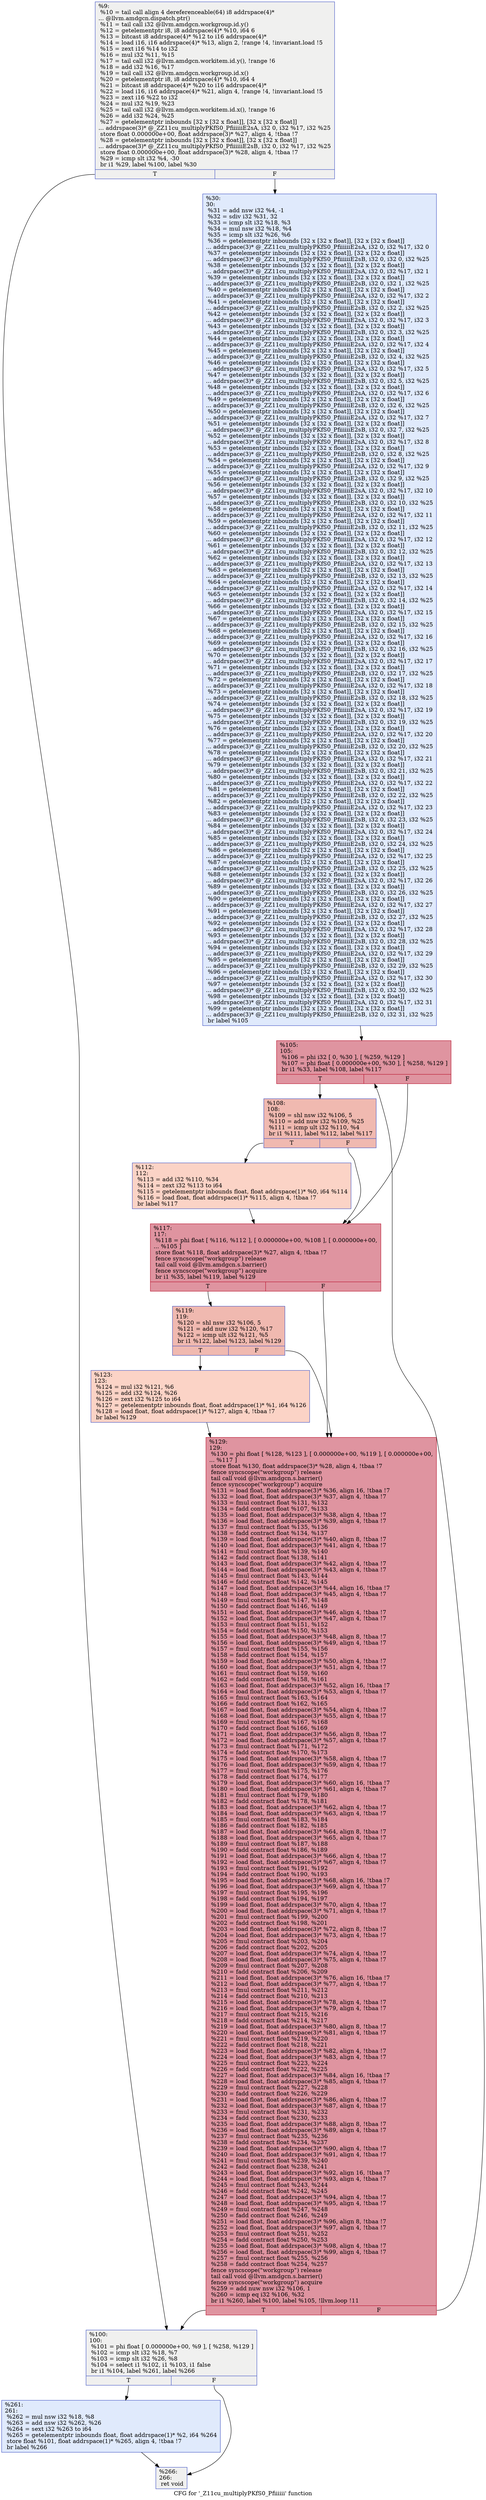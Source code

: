 digraph "CFG for '_Z11cu_multiplyPKfS0_Pfiiiiii' function" {
	label="CFG for '_Z11cu_multiplyPKfS0_Pfiiiiii' function";

	Node0x5124a00 [shape=record,color="#3d50c3ff", style=filled, fillcolor="#dedcdb70",label="{%9:\l  %10 = tail call align 4 dereferenceable(64) i8 addrspace(4)*\l... @llvm.amdgcn.dispatch.ptr()\l  %11 = tail call i32 @llvm.amdgcn.workgroup.id.y()\l  %12 = getelementptr i8, i8 addrspace(4)* %10, i64 6\l  %13 = bitcast i8 addrspace(4)* %12 to i16 addrspace(4)*\l  %14 = load i16, i16 addrspace(4)* %13, align 2, !range !4, !invariant.load !5\l  %15 = zext i16 %14 to i32\l  %16 = mul i32 %11, %15\l  %17 = tail call i32 @llvm.amdgcn.workitem.id.y(), !range !6\l  %18 = add i32 %16, %17\l  %19 = tail call i32 @llvm.amdgcn.workgroup.id.x()\l  %20 = getelementptr i8, i8 addrspace(4)* %10, i64 4\l  %21 = bitcast i8 addrspace(4)* %20 to i16 addrspace(4)*\l  %22 = load i16, i16 addrspace(4)* %21, align 4, !range !4, !invariant.load !5\l  %23 = zext i16 %22 to i32\l  %24 = mul i32 %19, %23\l  %25 = tail call i32 @llvm.amdgcn.workitem.id.x(), !range !6\l  %26 = add i32 %24, %25\l  %27 = getelementptr inbounds [32 x [32 x float]], [32 x [32 x float]]\l... addrspace(3)* @_ZZ11cu_multiplyPKfS0_PfiiiiiiE2sA, i32 0, i32 %17, i32 %25\l  store float 0.000000e+00, float addrspace(3)* %27, align 4, !tbaa !7\l  %28 = getelementptr inbounds [32 x [32 x float]], [32 x [32 x float]]\l... addrspace(3)* @_ZZ11cu_multiplyPKfS0_PfiiiiiiE2sB, i32 0, i32 %17, i32 %25\l  store float 0.000000e+00, float addrspace(3)* %28, align 4, !tbaa !7\l  %29 = icmp slt i32 %4, -30\l  br i1 %29, label %100, label %30\l|{<s0>T|<s1>F}}"];
	Node0x5124a00:s0 -> Node0x5129680;
	Node0x5124a00:s1 -> Node0x5129f20;
	Node0x5129f20 [shape=record,color="#3d50c3ff", style=filled, fillcolor="#b9d0f970",label="{%30:\l30:                                               \l  %31 = add nsw i32 %4, -1\l  %32 = sdiv i32 %31, 32\l  %33 = icmp slt i32 %18, %3\l  %34 = mul nsw i32 %18, %4\l  %35 = icmp slt i32 %26, %6\l  %36 = getelementptr inbounds [32 x [32 x float]], [32 x [32 x float]]\l... addrspace(3)* @_ZZ11cu_multiplyPKfS0_PfiiiiiiE2sA, i32 0, i32 %17, i32 0\l  %37 = getelementptr inbounds [32 x [32 x float]], [32 x [32 x float]]\l... addrspace(3)* @_ZZ11cu_multiplyPKfS0_PfiiiiiiE2sB, i32 0, i32 0, i32 %25\l  %38 = getelementptr inbounds [32 x [32 x float]], [32 x [32 x float]]\l... addrspace(3)* @_ZZ11cu_multiplyPKfS0_PfiiiiiiE2sA, i32 0, i32 %17, i32 1\l  %39 = getelementptr inbounds [32 x [32 x float]], [32 x [32 x float]]\l... addrspace(3)* @_ZZ11cu_multiplyPKfS0_PfiiiiiiE2sB, i32 0, i32 1, i32 %25\l  %40 = getelementptr inbounds [32 x [32 x float]], [32 x [32 x float]]\l... addrspace(3)* @_ZZ11cu_multiplyPKfS0_PfiiiiiiE2sA, i32 0, i32 %17, i32 2\l  %41 = getelementptr inbounds [32 x [32 x float]], [32 x [32 x float]]\l... addrspace(3)* @_ZZ11cu_multiplyPKfS0_PfiiiiiiE2sB, i32 0, i32 2, i32 %25\l  %42 = getelementptr inbounds [32 x [32 x float]], [32 x [32 x float]]\l... addrspace(3)* @_ZZ11cu_multiplyPKfS0_PfiiiiiiE2sA, i32 0, i32 %17, i32 3\l  %43 = getelementptr inbounds [32 x [32 x float]], [32 x [32 x float]]\l... addrspace(3)* @_ZZ11cu_multiplyPKfS0_PfiiiiiiE2sB, i32 0, i32 3, i32 %25\l  %44 = getelementptr inbounds [32 x [32 x float]], [32 x [32 x float]]\l... addrspace(3)* @_ZZ11cu_multiplyPKfS0_PfiiiiiiE2sA, i32 0, i32 %17, i32 4\l  %45 = getelementptr inbounds [32 x [32 x float]], [32 x [32 x float]]\l... addrspace(3)* @_ZZ11cu_multiplyPKfS0_PfiiiiiiE2sB, i32 0, i32 4, i32 %25\l  %46 = getelementptr inbounds [32 x [32 x float]], [32 x [32 x float]]\l... addrspace(3)* @_ZZ11cu_multiplyPKfS0_PfiiiiiiE2sA, i32 0, i32 %17, i32 5\l  %47 = getelementptr inbounds [32 x [32 x float]], [32 x [32 x float]]\l... addrspace(3)* @_ZZ11cu_multiplyPKfS0_PfiiiiiiE2sB, i32 0, i32 5, i32 %25\l  %48 = getelementptr inbounds [32 x [32 x float]], [32 x [32 x float]]\l... addrspace(3)* @_ZZ11cu_multiplyPKfS0_PfiiiiiiE2sA, i32 0, i32 %17, i32 6\l  %49 = getelementptr inbounds [32 x [32 x float]], [32 x [32 x float]]\l... addrspace(3)* @_ZZ11cu_multiplyPKfS0_PfiiiiiiE2sB, i32 0, i32 6, i32 %25\l  %50 = getelementptr inbounds [32 x [32 x float]], [32 x [32 x float]]\l... addrspace(3)* @_ZZ11cu_multiplyPKfS0_PfiiiiiiE2sA, i32 0, i32 %17, i32 7\l  %51 = getelementptr inbounds [32 x [32 x float]], [32 x [32 x float]]\l... addrspace(3)* @_ZZ11cu_multiplyPKfS0_PfiiiiiiE2sB, i32 0, i32 7, i32 %25\l  %52 = getelementptr inbounds [32 x [32 x float]], [32 x [32 x float]]\l... addrspace(3)* @_ZZ11cu_multiplyPKfS0_PfiiiiiiE2sA, i32 0, i32 %17, i32 8\l  %53 = getelementptr inbounds [32 x [32 x float]], [32 x [32 x float]]\l... addrspace(3)* @_ZZ11cu_multiplyPKfS0_PfiiiiiiE2sB, i32 0, i32 8, i32 %25\l  %54 = getelementptr inbounds [32 x [32 x float]], [32 x [32 x float]]\l... addrspace(3)* @_ZZ11cu_multiplyPKfS0_PfiiiiiiE2sA, i32 0, i32 %17, i32 9\l  %55 = getelementptr inbounds [32 x [32 x float]], [32 x [32 x float]]\l... addrspace(3)* @_ZZ11cu_multiplyPKfS0_PfiiiiiiE2sB, i32 0, i32 9, i32 %25\l  %56 = getelementptr inbounds [32 x [32 x float]], [32 x [32 x float]]\l... addrspace(3)* @_ZZ11cu_multiplyPKfS0_PfiiiiiiE2sA, i32 0, i32 %17, i32 10\l  %57 = getelementptr inbounds [32 x [32 x float]], [32 x [32 x float]]\l... addrspace(3)* @_ZZ11cu_multiplyPKfS0_PfiiiiiiE2sB, i32 0, i32 10, i32 %25\l  %58 = getelementptr inbounds [32 x [32 x float]], [32 x [32 x float]]\l... addrspace(3)* @_ZZ11cu_multiplyPKfS0_PfiiiiiiE2sA, i32 0, i32 %17, i32 11\l  %59 = getelementptr inbounds [32 x [32 x float]], [32 x [32 x float]]\l... addrspace(3)* @_ZZ11cu_multiplyPKfS0_PfiiiiiiE2sB, i32 0, i32 11, i32 %25\l  %60 = getelementptr inbounds [32 x [32 x float]], [32 x [32 x float]]\l... addrspace(3)* @_ZZ11cu_multiplyPKfS0_PfiiiiiiE2sA, i32 0, i32 %17, i32 12\l  %61 = getelementptr inbounds [32 x [32 x float]], [32 x [32 x float]]\l... addrspace(3)* @_ZZ11cu_multiplyPKfS0_PfiiiiiiE2sB, i32 0, i32 12, i32 %25\l  %62 = getelementptr inbounds [32 x [32 x float]], [32 x [32 x float]]\l... addrspace(3)* @_ZZ11cu_multiplyPKfS0_PfiiiiiiE2sA, i32 0, i32 %17, i32 13\l  %63 = getelementptr inbounds [32 x [32 x float]], [32 x [32 x float]]\l... addrspace(3)* @_ZZ11cu_multiplyPKfS0_PfiiiiiiE2sB, i32 0, i32 13, i32 %25\l  %64 = getelementptr inbounds [32 x [32 x float]], [32 x [32 x float]]\l... addrspace(3)* @_ZZ11cu_multiplyPKfS0_PfiiiiiiE2sA, i32 0, i32 %17, i32 14\l  %65 = getelementptr inbounds [32 x [32 x float]], [32 x [32 x float]]\l... addrspace(3)* @_ZZ11cu_multiplyPKfS0_PfiiiiiiE2sB, i32 0, i32 14, i32 %25\l  %66 = getelementptr inbounds [32 x [32 x float]], [32 x [32 x float]]\l... addrspace(3)* @_ZZ11cu_multiplyPKfS0_PfiiiiiiE2sA, i32 0, i32 %17, i32 15\l  %67 = getelementptr inbounds [32 x [32 x float]], [32 x [32 x float]]\l... addrspace(3)* @_ZZ11cu_multiplyPKfS0_PfiiiiiiE2sB, i32 0, i32 15, i32 %25\l  %68 = getelementptr inbounds [32 x [32 x float]], [32 x [32 x float]]\l... addrspace(3)* @_ZZ11cu_multiplyPKfS0_PfiiiiiiE2sA, i32 0, i32 %17, i32 16\l  %69 = getelementptr inbounds [32 x [32 x float]], [32 x [32 x float]]\l... addrspace(3)* @_ZZ11cu_multiplyPKfS0_PfiiiiiiE2sB, i32 0, i32 16, i32 %25\l  %70 = getelementptr inbounds [32 x [32 x float]], [32 x [32 x float]]\l... addrspace(3)* @_ZZ11cu_multiplyPKfS0_PfiiiiiiE2sA, i32 0, i32 %17, i32 17\l  %71 = getelementptr inbounds [32 x [32 x float]], [32 x [32 x float]]\l... addrspace(3)* @_ZZ11cu_multiplyPKfS0_PfiiiiiiE2sB, i32 0, i32 17, i32 %25\l  %72 = getelementptr inbounds [32 x [32 x float]], [32 x [32 x float]]\l... addrspace(3)* @_ZZ11cu_multiplyPKfS0_PfiiiiiiE2sA, i32 0, i32 %17, i32 18\l  %73 = getelementptr inbounds [32 x [32 x float]], [32 x [32 x float]]\l... addrspace(3)* @_ZZ11cu_multiplyPKfS0_PfiiiiiiE2sB, i32 0, i32 18, i32 %25\l  %74 = getelementptr inbounds [32 x [32 x float]], [32 x [32 x float]]\l... addrspace(3)* @_ZZ11cu_multiplyPKfS0_PfiiiiiiE2sA, i32 0, i32 %17, i32 19\l  %75 = getelementptr inbounds [32 x [32 x float]], [32 x [32 x float]]\l... addrspace(3)* @_ZZ11cu_multiplyPKfS0_PfiiiiiiE2sB, i32 0, i32 19, i32 %25\l  %76 = getelementptr inbounds [32 x [32 x float]], [32 x [32 x float]]\l... addrspace(3)* @_ZZ11cu_multiplyPKfS0_PfiiiiiiE2sA, i32 0, i32 %17, i32 20\l  %77 = getelementptr inbounds [32 x [32 x float]], [32 x [32 x float]]\l... addrspace(3)* @_ZZ11cu_multiplyPKfS0_PfiiiiiiE2sB, i32 0, i32 20, i32 %25\l  %78 = getelementptr inbounds [32 x [32 x float]], [32 x [32 x float]]\l... addrspace(3)* @_ZZ11cu_multiplyPKfS0_PfiiiiiiE2sA, i32 0, i32 %17, i32 21\l  %79 = getelementptr inbounds [32 x [32 x float]], [32 x [32 x float]]\l... addrspace(3)* @_ZZ11cu_multiplyPKfS0_PfiiiiiiE2sB, i32 0, i32 21, i32 %25\l  %80 = getelementptr inbounds [32 x [32 x float]], [32 x [32 x float]]\l... addrspace(3)* @_ZZ11cu_multiplyPKfS0_PfiiiiiiE2sA, i32 0, i32 %17, i32 22\l  %81 = getelementptr inbounds [32 x [32 x float]], [32 x [32 x float]]\l... addrspace(3)* @_ZZ11cu_multiplyPKfS0_PfiiiiiiE2sB, i32 0, i32 22, i32 %25\l  %82 = getelementptr inbounds [32 x [32 x float]], [32 x [32 x float]]\l... addrspace(3)* @_ZZ11cu_multiplyPKfS0_PfiiiiiiE2sA, i32 0, i32 %17, i32 23\l  %83 = getelementptr inbounds [32 x [32 x float]], [32 x [32 x float]]\l... addrspace(3)* @_ZZ11cu_multiplyPKfS0_PfiiiiiiE2sB, i32 0, i32 23, i32 %25\l  %84 = getelementptr inbounds [32 x [32 x float]], [32 x [32 x float]]\l... addrspace(3)* @_ZZ11cu_multiplyPKfS0_PfiiiiiiE2sA, i32 0, i32 %17, i32 24\l  %85 = getelementptr inbounds [32 x [32 x float]], [32 x [32 x float]]\l... addrspace(3)* @_ZZ11cu_multiplyPKfS0_PfiiiiiiE2sB, i32 0, i32 24, i32 %25\l  %86 = getelementptr inbounds [32 x [32 x float]], [32 x [32 x float]]\l... addrspace(3)* @_ZZ11cu_multiplyPKfS0_PfiiiiiiE2sA, i32 0, i32 %17, i32 25\l  %87 = getelementptr inbounds [32 x [32 x float]], [32 x [32 x float]]\l... addrspace(3)* @_ZZ11cu_multiplyPKfS0_PfiiiiiiE2sB, i32 0, i32 25, i32 %25\l  %88 = getelementptr inbounds [32 x [32 x float]], [32 x [32 x float]]\l... addrspace(3)* @_ZZ11cu_multiplyPKfS0_PfiiiiiiE2sA, i32 0, i32 %17, i32 26\l  %89 = getelementptr inbounds [32 x [32 x float]], [32 x [32 x float]]\l... addrspace(3)* @_ZZ11cu_multiplyPKfS0_PfiiiiiiE2sB, i32 0, i32 26, i32 %25\l  %90 = getelementptr inbounds [32 x [32 x float]], [32 x [32 x float]]\l... addrspace(3)* @_ZZ11cu_multiplyPKfS0_PfiiiiiiE2sA, i32 0, i32 %17, i32 27\l  %91 = getelementptr inbounds [32 x [32 x float]], [32 x [32 x float]]\l... addrspace(3)* @_ZZ11cu_multiplyPKfS0_PfiiiiiiE2sB, i32 0, i32 27, i32 %25\l  %92 = getelementptr inbounds [32 x [32 x float]], [32 x [32 x float]]\l... addrspace(3)* @_ZZ11cu_multiplyPKfS0_PfiiiiiiE2sA, i32 0, i32 %17, i32 28\l  %93 = getelementptr inbounds [32 x [32 x float]], [32 x [32 x float]]\l... addrspace(3)* @_ZZ11cu_multiplyPKfS0_PfiiiiiiE2sB, i32 0, i32 28, i32 %25\l  %94 = getelementptr inbounds [32 x [32 x float]], [32 x [32 x float]]\l... addrspace(3)* @_ZZ11cu_multiplyPKfS0_PfiiiiiiE2sA, i32 0, i32 %17, i32 29\l  %95 = getelementptr inbounds [32 x [32 x float]], [32 x [32 x float]]\l... addrspace(3)* @_ZZ11cu_multiplyPKfS0_PfiiiiiiE2sB, i32 0, i32 29, i32 %25\l  %96 = getelementptr inbounds [32 x [32 x float]], [32 x [32 x float]]\l... addrspace(3)* @_ZZ11cu_multiplyPKfS0_PfiiiiiiE2sA, i32 0, i32 %17, i32 30\l  %97 = getelementptr inbounds [32 x [32 x float]], [32 x [32 x float]]\l... addrspace(3)* @_ZZ11cu_multiplyPKfS0_PfiiiiiiE2sB, i32 0, i32 30, i32 %25\l  %98 = getelementptr inbounds [32 x [32 x float]], [32 x [32 x float]]\l... addrspace(3)* @_ZZ11cu_multiplyPKfS0_PfiiiiiiE2sA, i32 0, i32 %17, i32 31\l  %99 = getelementptr inbounds [32 x [32 x float]], [32 x [32 x float]]\l... addrspace(3)* @_ZZ11cu_multiplyPKfS0_PfiiiiiiE2sB, i32 0, i32 31, i32 %25\l  br label %105\l}"];
	Node0x5129f20 -> Node0x5126b70;
	Node0x5129680 [shape=record,color="#3d50c3ff", style=filled, fillcolor="#dedcdb70",label="{%100:\l100:                                              \l  %101 = phi float [ 0.000000e+00, %9 ], [ %258, %129 ]\l  %102 = icmp slt i32 %18, %7\l  %103 = icmp slt i32 %26, %8\l  %104 = select i1 %102, i1 %103, i1 false\l  br i1 %104, label %261, label %266\l|{<s0>T|<s1>F}}"];
	Node0x5129680:s0 -> Node0x512e8c0;
	Node0x5129680:s1 -> Node0x512e950;
	Node0x5126b70 [shape=record,color="#b70d28ff", style=filled, fillcolor="#b70d2870",label="{%105:\l105:                                              \l  %106 = phi i32 [ 0, %30 ], [ %259, %129 ]\l  %107 = phi float [ 0.000000e+00, %30 ], [ %258, %129 ]\l  br i1 %33, label %108, label %117\l|{<s0>T|<s1>F}}"];
	Node0x5126b70:s0 -> Node0x512ec20;
	Node0x5126b70:s1 -> Node0x512ecb0;
	Node0x512ec20 [shape=record,color="#3d50c3ff", style=filled, fillcolor="#de614d70",label="{%108:\l108:                                              \l  %109 = shl nsw i32 %106, 5\l  %110 = add nuw i32 %109, %25\l  %111 = icmp ult i32 %110, %4\l  br i1 %111, label %112, label %117\l|{<s0>T|<s1>F}}"];
	Node0x512ec20:s0 -> Node0x512efa0;
	Node0x512ec20:s1 -> Node0x512ecb0;
	Node0x512efa0 [shape=record,color="#3d50c3ff", style=filled, fillcolor="#f59c7d70",label="{%112:\l112:                                              \l  %113 = add i32 %110, %34\l  %114 = zext i32 %113 to i64\l  %115 = getelementptr inbounds float, float addrspace(1)* %0, i64 %114\l  %116 = load float, float addrspace(1)* %115, align 4, !tbaa !7\l  br label %117\l}"];
	Node0x512efa0 -> Node0x512ecb0;
	Node0x512ecb0 [shape=record,color="#b70d28ff", style=filled, fillcolor="#b70d2870",label="{%117:\l117:                                              \l  %118 = phi float [ %116, %112 ], [ 0.000000e+00, %108 ], [ 0.000000e+00,\l... %105 ]\l  store float %118, float addrspace(3)* %27, align 4, !tbaa !7\l  fence syncscope(\"workgroup\") release\l  tail call void @llvm.amdgcn.s.barrier()\l  fence syncscope(\"workgroup\") acquire\l  br i1 %35, label %119, label %129\l|{<s0>T|<s1>F}}"];
	Node0x512ecb0:s0 -> Node0x512f740;
	Node0x512ecb0:s1 -> Node0x512e580;
	Node0x512f740 [shape=record,color="#3d50c3ff", style=filled, fillcolor="#de614d70",label="{%119:\l119:                                              \l  %120 = shl nsw i32 %106, 5\l  %121 = add nuw i32 %120, %17\l  %122 = icmp ult i32 %121, %5\l  br i1 %122, label %123, label %129\l|{<s0>T|<s1>F}}"];
	Node0x512f740:s0 -> Node0x512f9f0;
	Node0x512f740:s1 -> Node0x512e580;
	Node0x512f9f0 [shape=record,color="#3d50c3ff", style=filled, fillcolor="#f59c7d70",label="{%123:\l123:                                              \l  %124 = mul i32 %121, %6\l  %125 = add i32 %124, %26\l  %126 = zext i32 %125 to i64\l  %127 = getelementptr inbounds float, float addrspace(1)* %1, i64 %126\l  %128 = load float, float addrspace(1)* %127, align 4, !tbaa !7\l  br label %129\l}"];
	Node0x512f9f0 -> Node0x512e580;
	Node0x512e580 [shape=record,color="#b70d28ff", style=filled, fillcolor="#b70d2870",label="{%129:\l129:                                              \l  %130 = phi float [ %128, %123 ], [ 0.000000e+00, %119 ], [ 0.000000e+00,\l... %117 ]\l  store float %130, float addrspace(3)* %28, align 4, !tbaa !7\l  fence syncscope(\"workgroup\") release\l  tail call void @llvm.amdgcn.s.barrier()\l  fence syncscope(\"workgroup\") acquire\l  %131 = load float, float addrspace(3)* %36, align 16, !tbaa !7\l  %132 = load float, float addrspace(3)* %37, align 4, !tbaa !7\l  %133 = fmul contract float %131, %132\l  %134 = fadd contract float %107, %133\l  %135 = load float, float addrspace(3)* %38, align 4, !tbaa !7\l  %136 = load float, float addrspace(3)* %39, align 4, !tbaa !7\l  %137 = fmul contract float %135, %136\l  %138 = fadd contract float %134, %137\l  %139 = load float, float addrspace(3)* %40, align 8, !tbaa !7\l  %140 = load float, float addrspace(3)* %41, align 4, !tbaa !7\l  %141 = fmul contract float %139, %140\l  %142 = fadd contract float %138, %141\l  %143 = load float, float addrspace(3)* %42, align 4, !tbaa !7\l  %144 = load float, float addrspace(3)* %43, align 4, !tbaa !7\l  %145 = fmul contract float %143, %144\l  %146 = fadd contract float %142, %145\l  %147 = load float, float addrspace(3)* %44, align 16, !tbaa !7\l  %148 = load float, float addrspace(3)* %45, align 4, !tbaa !7\l  %149 = fmul contract float %147, %148\l  %150 = fadd contract float %146, %149\l  %151 = load float, float addrspace(3)* %46, align 4, !tbaa !7\l  %152 = load float, float addrspace(3)* %47, align 4, !tbaa !7\l  %153 = fmul contract float %151, %152\l  %154 = fadd contract float %150, %153\l  %155 = load float, float addrspace(3)* %48, align 8, !tbaa !7\l  %156 = load float, float addrspace(3)* %49, align 4, !tbaa !7\l  %157 = fmul contract float %155, %156\l  %158 = fadd contract float %154, %157\l  %159 = load float, float addrspace(3)* %50, align 4, !tbaa !7\l  %160 = load float, float addrspace(3)* %51, align 4, !tbaa !7\l  %161 = fmul contract float %159, %160\l  %162 = fadd contract float %158, %161\l  %163 = load float, float addrspace(3)* %52, align 16, !tbaa !7\l  %164 = load float, float addrspace(3)* %53, align 4, !tbaa !7\l  %165 = fmul contract float %163, %164\l  %166 = fadd contract float %162, %165\l  %167 = load float, float addrspace(3)* %54, align 4, !tbaa !7\l  %168 = load float, float addrspace(3)* %55, align 4, !tbaa !7\l  %169 = fmul contract float %167, %168\l  %170 = fadd contract float %166, %169\l  %171 = load float, float addrspace(3)* %56, align 8, !tbaa !7\l  %172 = load float, float addrspace(3)* %57, align 4, !tbaa !7\l  %173 = fmul contract float %171, %172\l  %174 = fadd contract float %170, %173\l  %175 = load float, float addrspace(3)* %58, align 4, !tbaa !7\l  %176 = load float, float addrspace(3)* %59, align 4, !tbaa !7\l  %177 = fmul contract float %175, %176\l  %178 = fadd contract float %174, %177\l  %179 = load float, float addrspace(3)* %60, align 16, !tbaa !7\l  %180 = load float, float addrspace(3)* %61, align 4, !tbaa !7\l  %181 = fmul contract float %179, %180\l  %182 = fadd contract float %178, %181\l  %183 = load float, float addrspace(3)* %62, align 4, !tbaa !7\l  %184 = load float, float addrspace(3)* %63, align 4, !tbaa !7\l  %185 = fmul contract float %183, %184\l  %186 = fadd contract float %182, %185\l  %187 = load float, float addrspace(3)* %64, align 8, !tbaa !7\l  %188 = load float, float addrspace(3)* %65, align 4, !tbaa !7\l  %189 = fmul contract float %187, %188\l  %190 = fadd contract float %186, %189\l  %191 = load float, float addrspace(3)* %66, align 4, !tbaa !7\l  %192 = load float, float addrspace(3)* %67, align 4, !tbaa !7\l  %193 = fmul contract float %191, %192\l  %194 = fadd contract float %190, %193\l  %195 = load float, float addrspace(3)* %68, align 16, !tbaa !7\l  %196 = load float, float addrspace(3)* %69, align 4, !tbaa !7\l  %197 = fmul contract float %195, %196\l  %198 = fadd contract float %194, %197\l  %199 = load float, float addrspace(3)* %70, align 4, !tbaa !7\l  %200 = load float, float addrspace(3)* %71, align 4, !tbaa !7\l  %201 = fmul contract float %199, %200\l  %202 = fadd contract float %198, %201\l  %203 = load float, float addrspace(3)* %72, align 8, !tbaa !7\l  %204 = load float, float addrspace(3)* %73, align 4, !tbaa !7\l  %205 = fmul contract float %203, %204\l  %206 = fadd contract float %202, %205\l  %207 = load float, float addrspace(3)* %74, align 4, !tbaa !7\l  %208 = load float, float addrspace(3)* %75, align 4, !tbaa !7\l  %209 = fmul contract float %207, %208\l  %210 = fadd contract float %206, %209\l  %211 = load float, float addrspace(3)* %76, align 16, !tbaa !7\l  %212 = load float, float addrspace(3)* %77, align 4, !tbaa !7\l  %213 = fmul contract float %211, %212\l  %214 = fadd contract float %210, %213\l  %215 = load float, float addrspace(3)* %78, align 4, !tbaa !7\l  %216 = load float, float addrspace(3)* %79, align 4, !tbaa !7\l  %217 = fmul contract float %215, %216\l  %218 = fadd contract float %214, %217\l  %219 = load float, float addrspace(3)* %80, align 8, !tbaa !7\l  %220 = load float, float addrspace(3)* %81, align 4, !tbaa !7\l  %221 = fmul contract float %219, %220\l  %222 = fadd contract float %218, %221\l  %223 = load float, float addrspace(3)* %82, align 4, !tbaa !7\l  %224 = load float, float addrspace(3)* %83, align 4, !tbaa !7\l  %225 = fmul contract float %223, %224\l  %226 = fadd contract float %222, %225\l  %227 = load float, float addrspace(3)* %84, align 16, !tbaa !7\l  %228 = load float, float addrspace(3)* %85, align 4, !tbaa !7\l  %229 = fmul contract float %227, %228\l  %230 = fadd contract float %226, %229\l  %231 = load float, float addrspace(3)* %86, align 4, !tbaa !7\l  %232 = load float, float addrspace(3)* %87, align 4, !tbaa !7\l  %233 = fmul contract float %231, %232\l  %234 = fadd contract float %230, %233\l  %235 = load float, float addrspace(3)* %88, align 8, !tbaa !7\l  %236 = load float, float addrspace(3)* %89, align 4, !tbaa !7\l  %237 = fmul contract float %235, %236\l  %238 = fadd contract float %234, %237\l  %239 = load float, float addrspace(3)* %90, align 4, !tbaa !7\l  %240 = load float, float addrspace(3)* %91, align 4, !tbaa !7\l  %241 = fmul contract float %239, %240\l  %242 = fadd contract float %238, %241\l  %243 = load float, float addrspace(3)* %92, align 16, !tbaa !7\l  %244 = load float, float addrspace(3)* %93, align 4, !tbaa !7\l  %245 = fmul contract float %243, %244\l  %246 = fadd contract float %242, %245\l  %247 = load float, float addrspace(3)* %94, align 4, !tbaa !7\l  %248 = load float, float addrspace(3)* %95, align 4, !tbaa !7\l  %249 = fmul contract float %247, %248\l  %250 = fadd contract float %246, %249\l  %251 = load float, float addrspace(3)* %96, align 8, !tbaa !7\l  %252 = load float, float addrspace(3)* %97, align 4, !tbaa !7\l  %253 = fmul contract float %251, %252\l  %254 = fadd contract float %250, %253\l  %255 = load float, float addrspace(3)* %98, align 4, !tbaa !7\l  %256 = load float, float addrspace(3)* %99, align 4, !tbaa !7\l  %257 = fmul contract float %255, %256\l  %258 = fadd contract float %254, %257\l  fence syncscope(\"workgroup\") release\l  tail call void @llvm.amdgcn.s.barrier()\l  fence syncscope(\"workgroup\") acquire\l  %259 = add nuw nsw i32 %106, 1\l  %260 = icmp eq i32 %106, %32\l  br i1 %260, label %100, label %105, !llvm.loop !11\l|{<s0>T|<s1>F}}"];
	Node0x512e580:s0 -> Node0x5129680;
	Node0x512e580:s1 -> Node0x5126b70;
	Node0x512e8c0 [shape=record,color="#3d50c3ff", style=filled, fillcolor="#b9d0f970",label="{%261:\l261:                                              \l  %262 = mul nsw i32 %18, %8\l  %263 = add nsw i32 %262, %26\l  %264 = sext i32 %263 to i64\l  %265 = getelementptr inbounds float, float addrspace(1)* %2, i64 %264\l  store float %101, float addrspace(1)* %265, align 4, !tbaa !7\l  br label %266\l}"];
	Node0x512e8c0 -> Node0x512e950;
	Node0x512e950 [shape=record,color="#3d50c3ff", style=filled, fillcolor="#dedcdb70",label="{%266:\l266:                                              \l  ret void\l}"];
}
